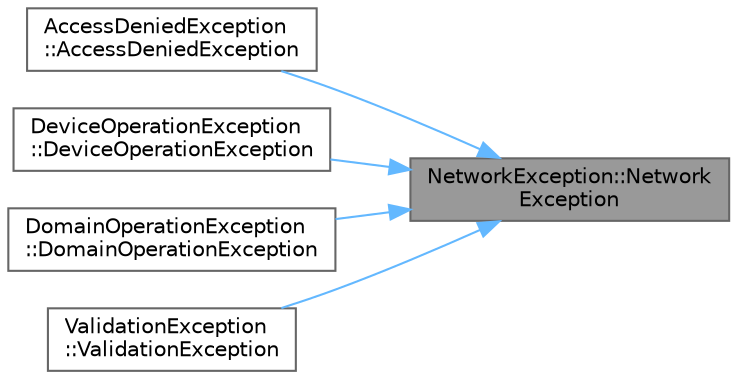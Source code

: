 digraph "NetworkException::NetworkException"
{
 // LATEX_PDF_SIZE
  bgcolor="transparent";
  edge [fontname=Helvetica,fontsize=10,labelfontname=Helvetica,labelfontsize=10];
  node [fontname=Helvetica,fontsize=10,shape=box,height=0.2,width=0.4];
  rankdir="RL";
  Node1 [id="Node000001",label="NetworkException::Network\lException",height=0.2,width=0.4,color="gray40", fillcolor="grey60", style="filled", fontcolor="black",tooltip=" "];
  Node1 -> Node2 [id="edge1_Node000001_Node000002",dir="back",color="steelblue1",style="solid",tooltip=" "];
  Node2 [id="Node000002",label="AccessDeniedException\l::AccessDeniedException",height=0.2,width=0.4,color="grey40", fillcolor="white", style="filled",URL="$class_access_denied_exception.html#ad84fa1512865d573ad5e872c12c01d16",tooltip=" "];
  Node1 -> Node3 [id="edge2_Node000001_Node000003",dir="back",color="steelblue1",style="solid",tooltip=" "];
  Node3 [id="Node000003",label="DeviceOperationException\l::DeviceOperationException",height=0.2,width=0.4,color="grey40", fillcolor="white", style="filled",URL="$class_device_operation_exception.html#a4bddc21a062b862276f680e90a37b37a",tooltip=" "];
  Node1 -> Node4 [id="edge3_Node000001_Node000004",dir="back",color="steelblue1",style="solid",tooltip=" "];
  Node4 [id="Node000004",label="DomainOperationException\l::DomainOperationException",height=0.2,width=0.4,color="grey40", fillcolor="white", style="filled",URL="$class_domain_operation_exception.html#a8a8fd309b2e4e1e75f7ca812b80ea452",tooltip=" "];
  Node1 -> Node5 [id="edge4_Node000001_Node000005",dir="back",color="steelblue1",style="solid",tooltip=" "];
  Node5 [id="Node000005",label="ValidationException\l::ValidationException",height=0.2,width=0.4,color="grey40", fillcolor="white", style="filled",URL="$class_validation_exception.html#aea77a34bb24cbc1d1bd114b170be8e9c",tooltip=" "];
}

